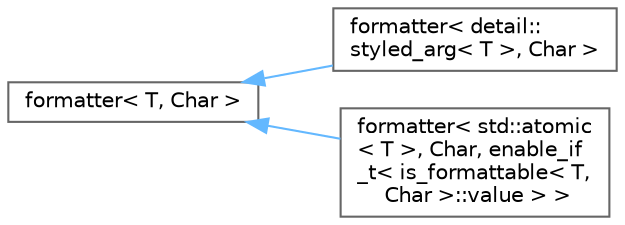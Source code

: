 digraph "类继承关系图"
{
 // LATEX_PDF_SIZE
  bgcolor="transparent";
  edge [fontname=Helvetica,fontsize=10,labelfontname=Helvetica,labelfontsize=10];
  node [fontname=Helvetica,fontsize=10,shape=box,height=0.2,width=0.4];
  rankdir="LR";
  Node0 [id="Node000000",label="formatter\< T, Char \>",height=0.2,width=0.4,color="grey40", fillcolor="white", style="filled",URL="$structformatter.html",tooltip=" "];
  Node0 -> Node1 [id="edge4956_Node000000_Node000001",dir="back",color="steelblue1",style="solid",tooltip=" "];
  Node1 [id="Node000001",label="formatter\< detail::\lstyled_arg\< T \>, Char \>",height=0.2,width=0.4,color="grey40", fillcolor="white", style="filled",URL="$structformatter_3_01detail_1_1styled__arg_3_01_t_01_4_00_01_char_01_4.html",tooltip=" "];
  Node0 -> Node2 [id="edge4957_Node000000_Node000002",dir="back",color="steelblue1",style="solid",tooltip=" "];
  Node2 [id="Node000002",label="formatter\< std::atomic\l\< T \>, Char, enable_if\l_t\< is_formattable\< T,\l Char \>::value \> \>",height=0.2,width=0.4,color="grey40", fillcolor="white", style="filled",URL="$structformatter_3_01std_1_1atomic_3_01_t_01_4_00_01_char_00_01enable__if__t_3_01is__formattable_da6d2840089a6d88f31db5bc8553ba1d.html",tooltip=" "];
}
